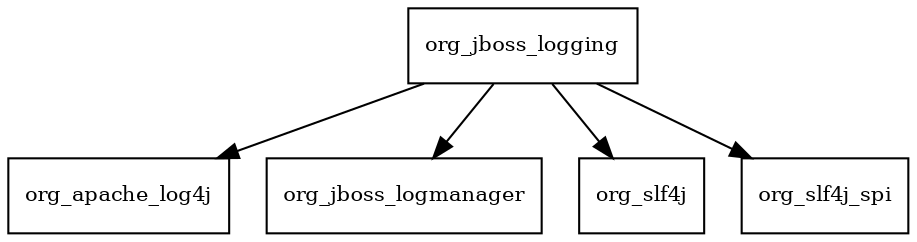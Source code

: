 digraph jboss_logging_3_1_4_GA_redhat_1_package_dependencies {
  node [shape = box, fontsize=10.0];
  org_jboss_logging -> org_apache_log4j;
  org_jboss_logging -> org_jboss_logmanager;
  org_jboss_logging -> org_slf4j;
  org_jboss_logging -> org_slf4j_spi;
}
